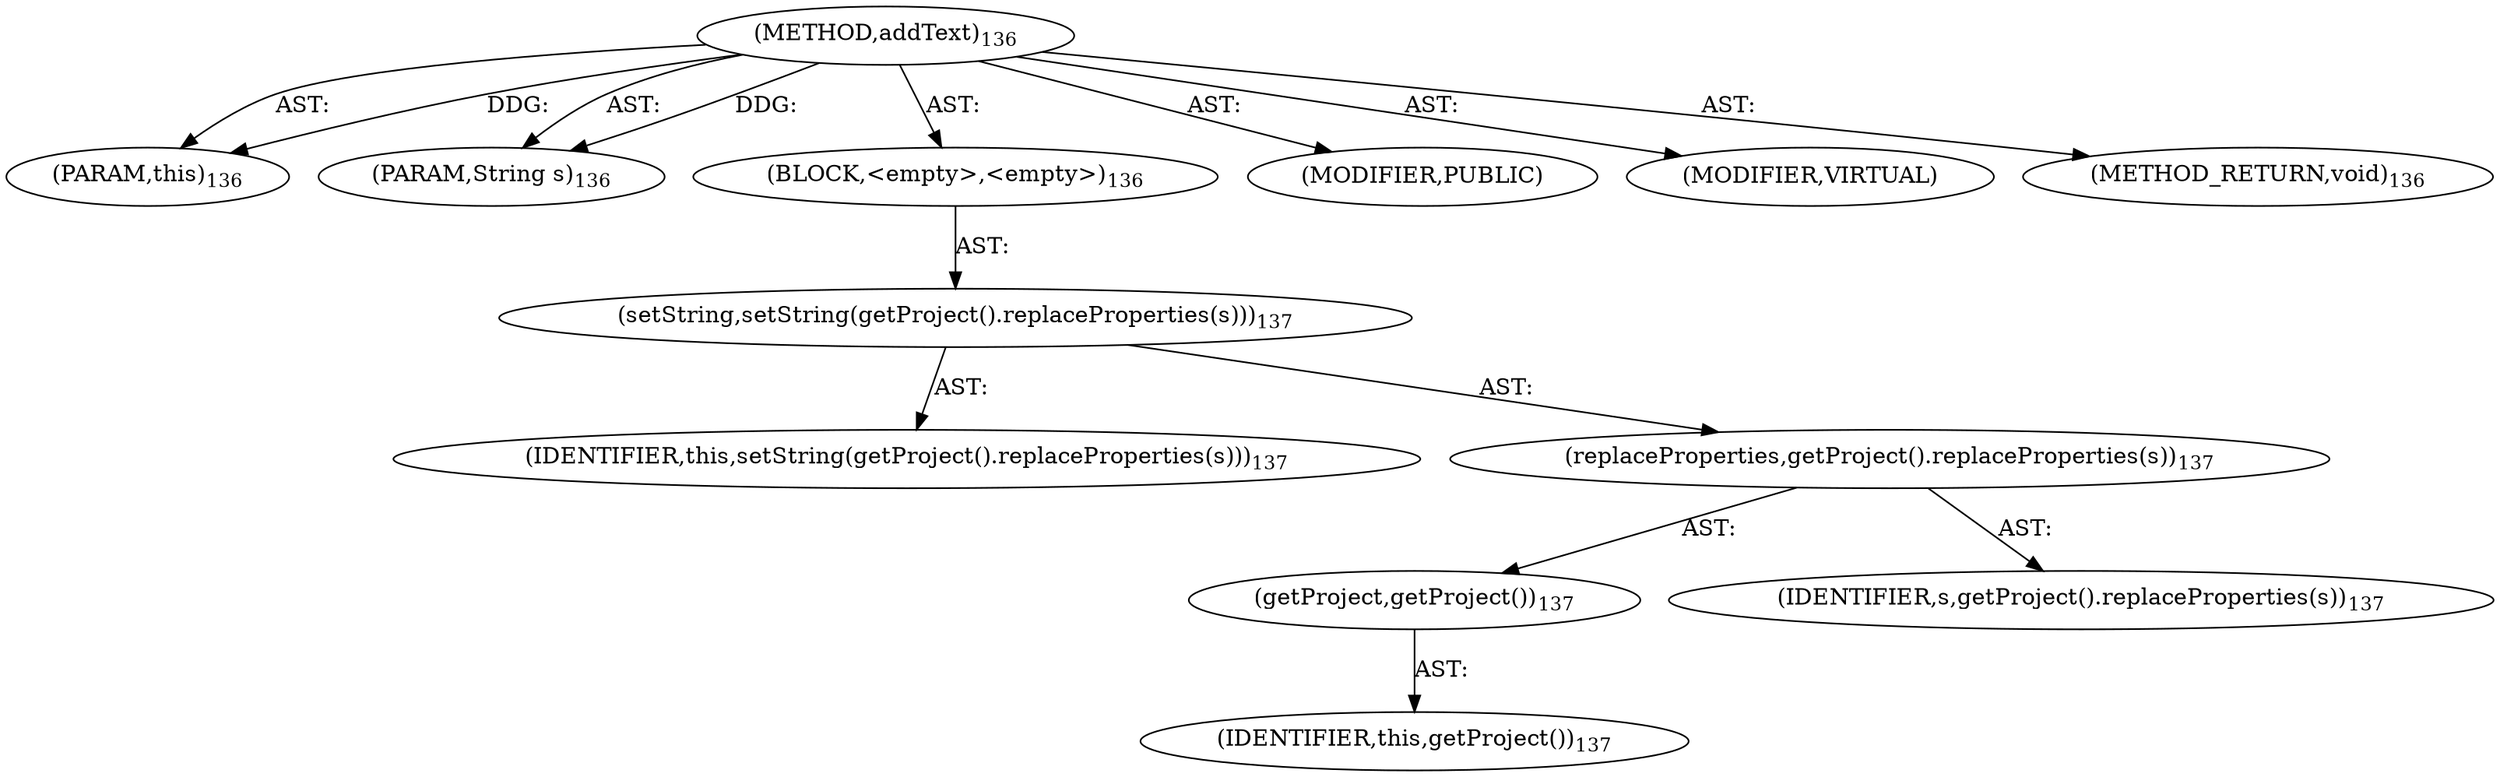 digraph "addText" {  
"111669149697" [label = <(METHOD,addText)<SUB>136</SUB>> ]
"115964116992" [label = <(PARAM,this)<SUB>136</SUB>> ]
"115964117016" [label = <(PARAM,String s)<SUB>136</SUB>> ]
"25769803778" [label = <(BLOCK,&lt;empty&gt;,&lt;empty&gt;)<SUB>136</SUB>> ]
"30064771076" [label = <(setString,setString(getProject().replaceProperties(s)))<SUB>137</SUB>> ]
"68719476737" [label = <(IDENTIFIER,this,setString(getProject().replaceProperties(s)))<SUB>137</SUB>> ]
"30064771077" [label = <(replaceProperties,getProject().replaceProperties(s))<SUB>137</SUB>> ]
"30064771078" [label = <(getProject,getProject())<SUB>137</SUB>> ]
"68719476736" [label = <(IDENTIFIER,this,getProject())<SUB>137</SUB>> ]
"68719476773" [label = <(IDENTIFIER,s,getProject().replaceProperties(s))<SUB>137</SUB>> ]
"133143986188" [label = <(MODIFIER,PUBLIC)> ]
"133143986189" [label = <(MODIFIER,VIRTUAL)> ]
"128849018881" [label = <(METHOD_RETURN,void)<SUB>136</SUB>> ]
  "111669149697" -> "115964116992"  [ label = "AST: "] 
  "111669149697" -> "115964117016"  [ label = "AST: "] 
  "111669149697" -> "25769803778"  [ label = "AST: "] 
  "111669149697" -> "133143986188"  [ label = "AST: "] 
  "111669149697" -> "133143986189"  [ label = "AST: "] 
  "111669149697" -> "128849018881"  [ label = "AST: "] 
  "25769803778" -> "30064771076"  [ label = "AST: "] 
  "30064771076" -> "68719476737"  [ label = "AST: "] 
  "30064771076" -> "30064771077"  [ label = "AST: "] 
  "30064771077" -> "30064771078"  [ label = "AST: "] 
  "30064771077" -> "68719476773"  [ label = "AST: "] 
  "30064771078" -> "68719476736"  [ label = "AST: "] 
  "111669149697" -> "115964116992"  [ label = "DDG: "] 
  "111669149697" -> "115964117016"  [ label = "DDG: "] 
}
